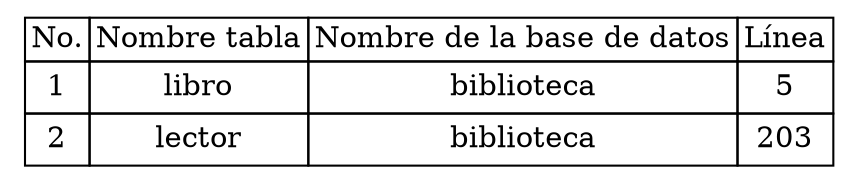 
	digraph {
		tablaSimbolos [
		  shape=plaintext
		  label=<
			<table border='0' cellborder='1' color='black' cellspacing='0'>
			  <tr>
				  <td>No.</td>
				  <td>Nombre tabla</td>
				  <td>Nombre de la base de datos</td>
				  <td>Línea</td>
			  </tr>
<tr>
<td cellpadding='4'>
1
</td>
<td cellpadding='4'>libro
</td>
<td cellpadding='4'>biblioteca
</td>
<td cellpadding='4'>5
</td>
</tr>

<tr>
<td cellpadding='4'>
2
</td>
<td cellpadding='4'>lector
</td>
<td cellpadding='4'>biblioteca
</td>
<td cellpadding='4'>203
</td>
</tr>

		</table>
		>];
	}
	